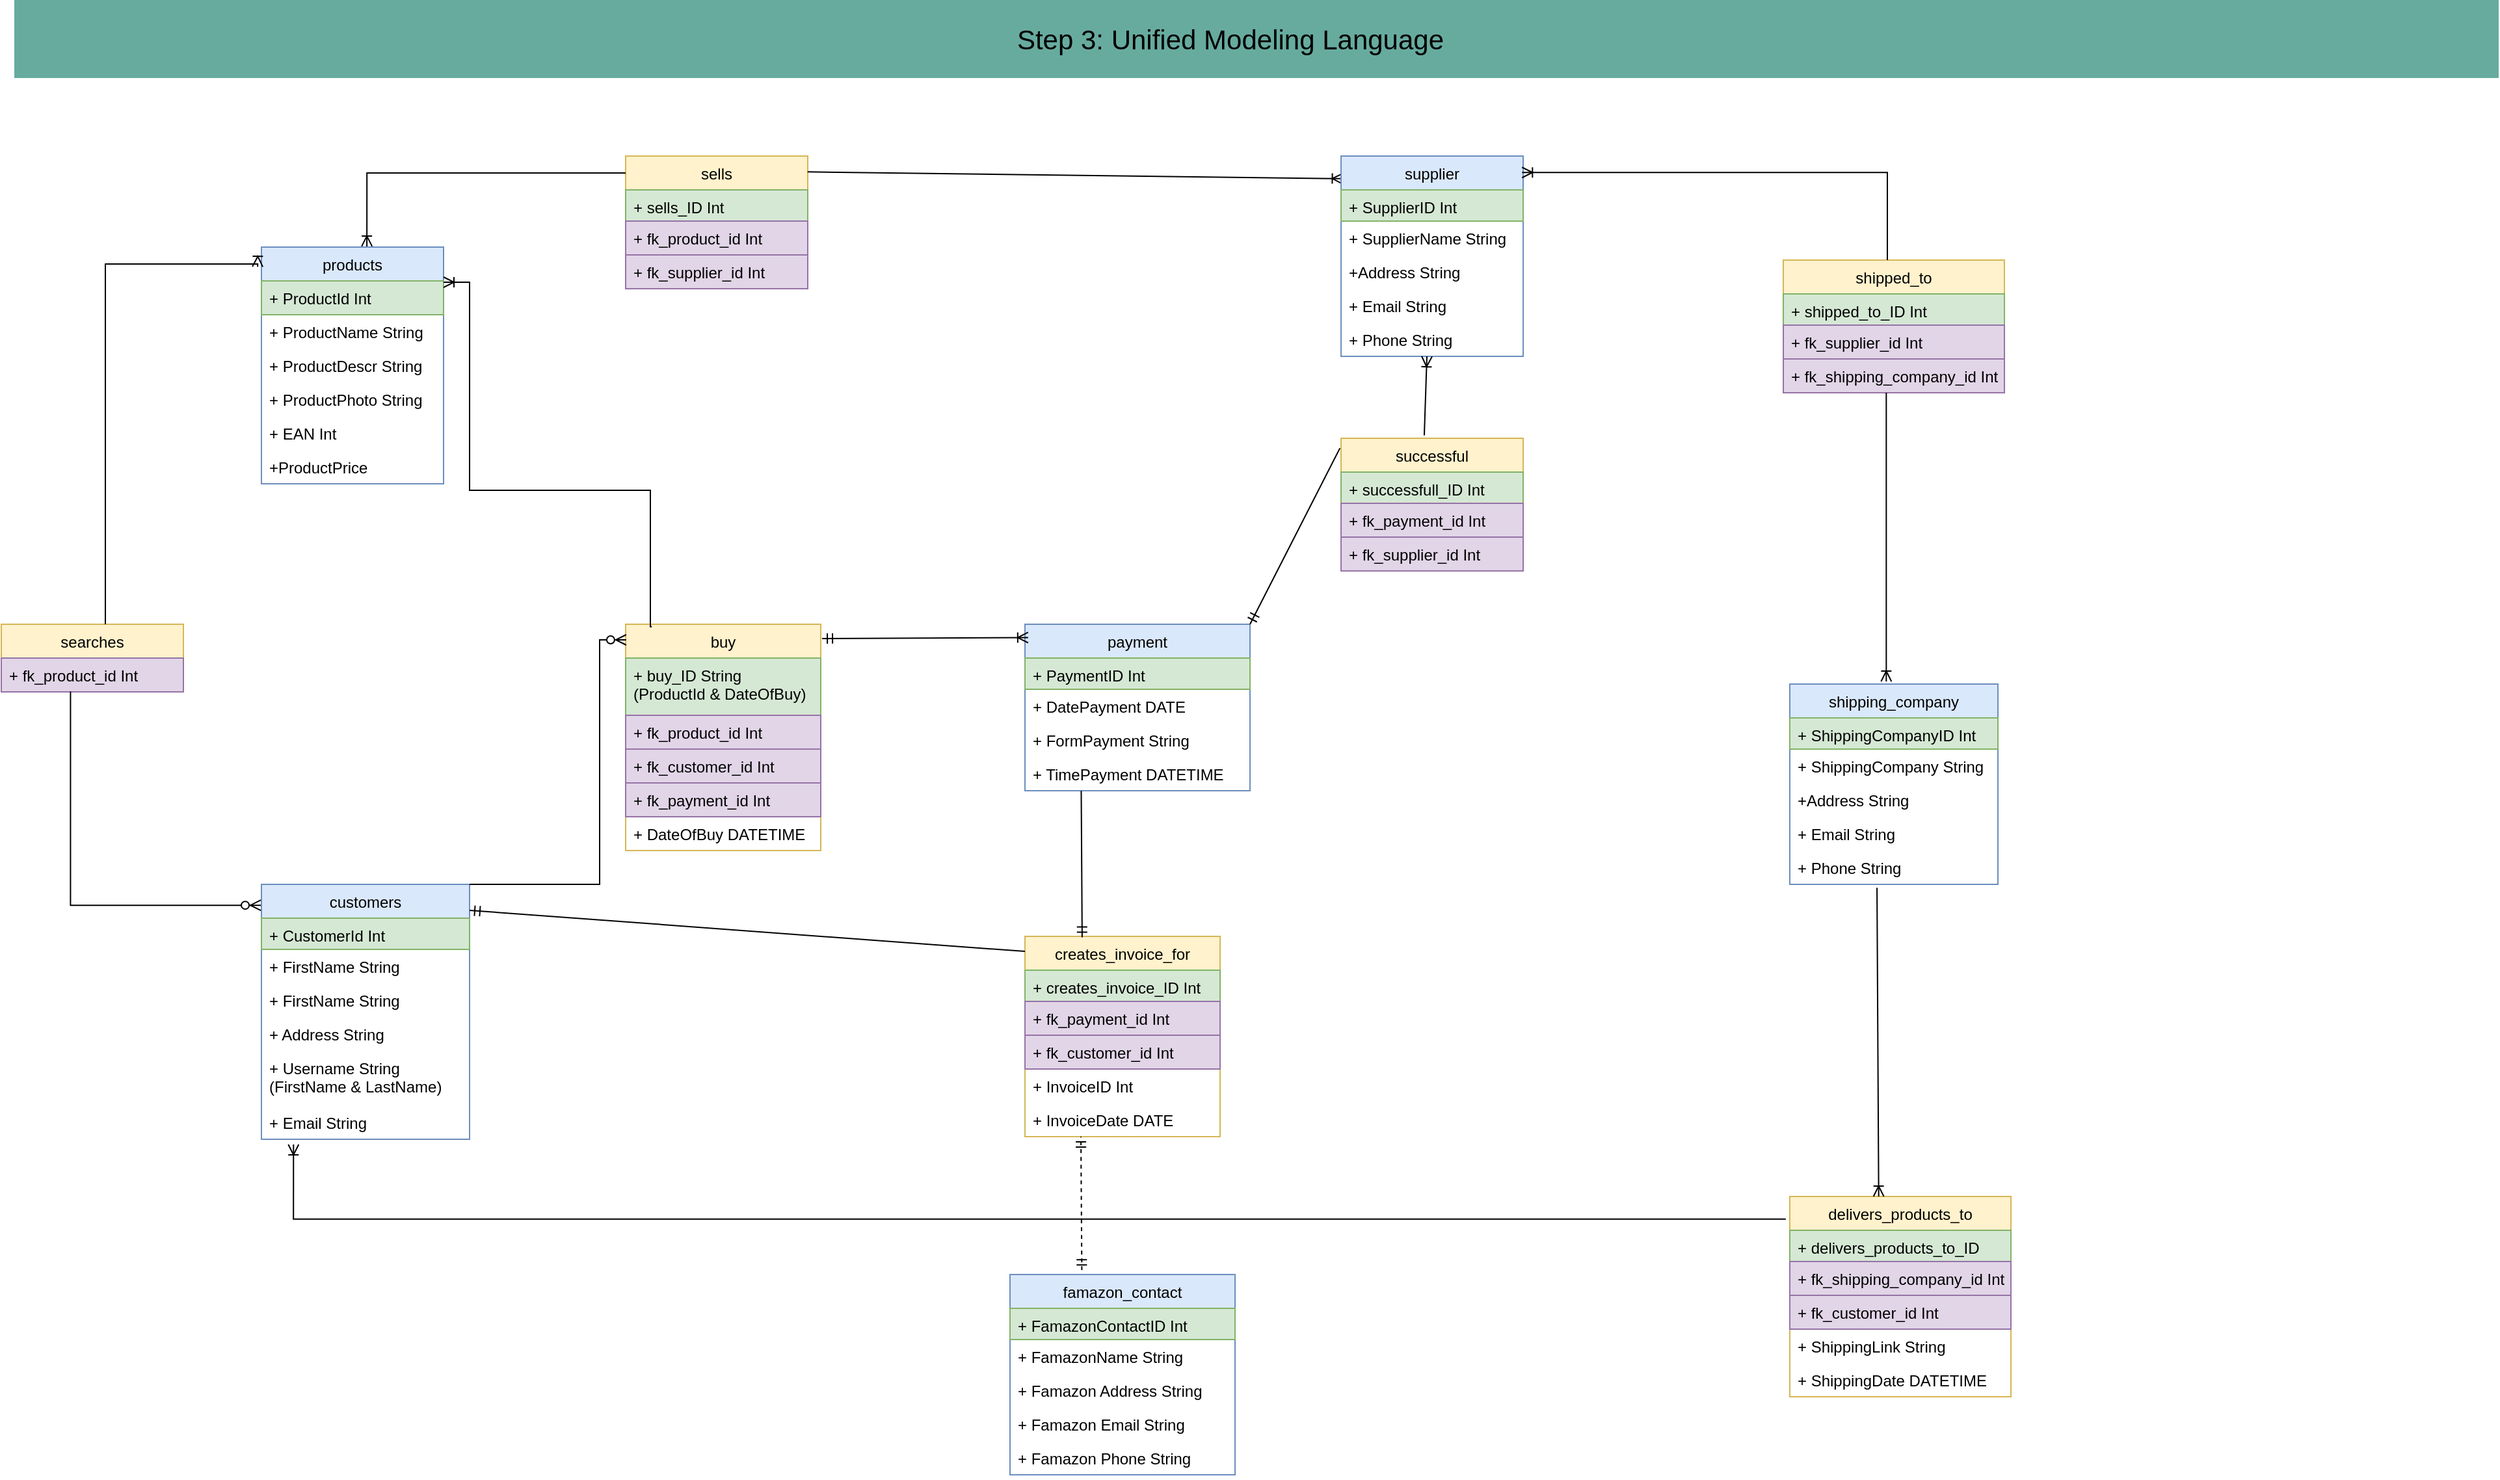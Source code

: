 <mxfile version="14.6.1" type="github">
  <diagram id="51T1Dkvb2ODKfpFt_ZPD" name="Page-1">
    <mxGraphModel dx="2076" dy="1096" grid="1" gridSize="10" guides="1" tooltips="1" connect="1" arrows="1" fold="1" page="1" pageScale="1" pageWidth="827" pageHeight="1169" math="0" shadow="0">
      <root>
        <mxCell id="0" />
        <mxCell id="1" parent="0" />
        <mxCell id="ysUKuYNqQgm_iFsBiP2R-1" value="" style="rounded=0;whiteSpace=wrap;html=1;labelBackgroundColor=#009999;labelBorderColor=#000000;strokeColor=none;fillColor=#67AB9F;fontColor=#000000;" vertex="1" parent="1">
          <mxGeometry x="50" y="40" width="1910" height="60" as="geometry" />
        </mxCell>
        <mxCell id="ysUKuYNqQgm_iFsBiP2R-2" value="&lt;font style=&quot;font-size: 21px&quot;&gt;Step 3: Unified Modeling Language&lt;/font&gt;" style="text;html=1;strokeColor=none;fillColor=none;align=center;verticalAlign=middle;whiteSpace=wrap;rounded=0;labelBackgroundColor=none;fontColor=#000000;" vertex="1" parent="1">
          <mxGeometry x="70" y="60" width="1830" height="20" as="geometry" />
        </mxCell>
        <mxCell id="ysUKuYNqQgm_iFsBiP2R-3" value="products" style="swimlane;fontStyle=0;childLayout=stackLayout;horizontal=1;startSize=26;fillColor=#dae8fc;horizontalStack=0;resizeParent=1;resizeParentMax=0;resizeLast=0;collapsible=1;marginBottom=0;strokeColor=#6c8ebf;" vertex="1" parent="1">
          <mxGeometry x="240" y="230" width="140" height="182" as="geometry" />
        </mxCell>
        <mxCell id="ysUKuYNqQgm_iFsBiP2R-4" value="+ ProductId Int" style="text;align=left;verticalAlign=top;spacingLeft=4;spacingRight=4;overflow=hidden;rotatable=0;points=[[0,0.5],[1,0.5]];portConstraint=eastwest;fillColor=#d5e8d4;strokeColor=#82b366;" vertex="1" parent="ysUKuYNqQgm_iFsBiP2R-3">
          <mxGeometry y="26" width="140" height="26" as="geometry" />
        </mxCell>
        <mxCell id="ysUKuYNqQgm_iFsBiP2R-5" value="+ ProductName String" style="text;align=left;verticalAlign=top;spacingLeft=4;spacingRight=4;overflow=hidden;rotatable=0;points=[[0,0.5],[1,0.5]];portConstraint=eastwest;" vertex="1" parent="ysUKuYNqQgm_iFsBiP2R-3">
          <mxGeometry y="52" width="140" height="26" as="geometry" />
        </mxCell>
        <mxCell id="ysUKuYNqQgm_iFsBiP2R-6" value="+ ProductDescr String" style="text;align=left;verticalAlign=top;spacingLeft=4;spacingRight=4;overflow=hidden;rotatable=0;points=[[0,0.5],[1,0.5]];portConstraint=eastwest;" vertex="1" parent="ysUKuYNqQgm_iFsBiP2R-3">
          <mxGeometry y="78" width="140" height="26" as="geometry" />
        </mxCell>
        <mxCell id="ysUKuYNqQgm_iFsBiP2R-24" value="+ ProductPhoto String" style="text;align=left;verticalAlign=top;spacingLeft=4;spacingRight=4;overflow=hidden;rotatable=0;points=[[0,0.5],[1,0.5]];portConstraint=eastwest;" vertex="1" parent="ysUKuYNqQgm_iFsBiP2R-3">
          <mxGeometry y="104" width="140" height="26" as="geometry" />
        </mxCell>
        <mxCell id="ysUKuYNqQgm_iFsBiP2R-25" value="+ EAN Int" style="text;align=left;verticalAlign=top;spacingLeft=4;spacingRight=4;overflow=hidden;rotatable=0;points=[[0,0.5],[1,0.5]];portConstraint=eastwest;" vertex="1" parent="ysUKuYNqQgm_iFsBiP2R-3">
          <mxGeometry y="130" width="140" height="26" as="geometry" />
        </mxCell>
        <mxCell id="ysUKuYNqQgm_iFsBiP2R-116" value="+ProductPrice" style="text;align=left;verticalAlign=top;spacingLeft=4;spacingRight=4;overflow=hidden;rotatable=0;points=[[0,0.5],[1,0.5]];portConstraint=eastwest;" vertex="1" parent="ysUKuYNqQgm_iFsBiP2R-3">
          <mxGeometry y="156" width="140" height="26" as="geometry" />
        </mxCell>
        <mxCell id="ysUKuYNqQgm_iFsBiP2R-7" value="searches" style="swimlane;fontStyle=0;childLayout=stackLayout;horizontal=1;startSize=26;fillColor=#fff2cc;horizontalStack=0;resizeParent=1;resizeParentMax=0;resizeLast=0;collapsible=1;marginBottom=0;strokeColor=#d6b656;" vertex="1" parent="1">
          <mxGeometry x="40" y="520" width="140" height="52" as="geometry" />
        </mxCell>
        <mxCell id="ysUKuYNqQgm_iFsBiP2R-8" value="+ fk_product_id Int" style="text;align=left;verticalAlign=top;spacingLeft=4;spacingRight=4;overflow=hidden;rotatable=0;points=[[0,0.5],[1,0.5]];portConstraint=eastwest;fillColor=#e1d5e7;strokeColor=#9673a6;" vertex="1" parent="ysUKuYNqQgm_iFsBiP2R-7">
          <mxGeometry y="26" width="140" height="26" as="geometry" />
        </mxCell>
        <mxCell id="ysUKuYNqQgm_iFsBiP2R-18" value="buy" style="swimlane;fontStyle=0;childLayout=stackLayout;horizontal=1;startSize=26;fillColor=#fff2cc;horizontalStack=0;resizeParent=1;resizeParentMax=0;resizeLast=0;collapsible=1;marginBottom=0;strokeColor=#d6b656;" vertex="1" parent="1">
          <mxGeometry x="520" y="520" width="150" height="174" as="geometry" />
        </mxCell>
        <mxCell id="ysUKuYNqQgm_iFsBiP2R-19" value="+ buy_ID String&#xa;(ProductId &amp; DateOfBuy)" style="text;align=left;verticalAlign=top;spacingLeft=4;spacingRight=4;overflow=hidden;rotatable=0;points=[[0,0.5],[1,0.5]];portConstraint=eastwest;fillColor=#d5e8d4;strokeColor=#82b366;" vertex="1" parent="ysUKuYNqQgm_iFsBiP2R-18">
          <mxGeometry y="26" width="150" height="44" as="geometry" />
        </mxCell>
        <mxCell id="ysUKuYNqQgm_iFsBiP2R-20" value="+ fk_product_id Int" style="text;align=left;verticalAlign=top;spacingLeft=4;spacingRight=4;overflow=hidden;rotatable=0;points=[[0,0.5],[1,0.5]];portConstraint=eastwest;fillColor=#e1d5e7;strokeColor=#9673a6;" vertex="1" parent="ysUKuYNqQgm_iFsBiP2R-18">
          <mxGeometry y="70" width="150" height="26" as="geometry" />
        </mxCell>
        <mxCell id="ysUKuYNqQgm_iFsBiP2R-21" value="+ fk_customer_id Int" style="text;align=left;verticalAlign=top;spacingLeft=4;spacingRight=4;overflow=hidden;rotatable=0;points=[[0,0.5],[1,0.5]];portConstraint=eastwest;fillColor=#e1d5e7;strokeColor=#9673a6;" vertex="1" parent="ysUKuYNqQgm_iFsBiP2R-18">
          <mxGeometry y="96" width="150" height="26" as="geometry" />
        </mxCell>
        <mxCell id="ysUKuYNqQgm_iFsBiP2R-23" value="+ fk_payment_id Int" style="text;align=left;verticalAlign=top;spacingLeft=4;spacingRight=4;overflow=hidden;rotatable=0;points=[[0,0.5],[1,0.5]];portConstraint=eastwest;fillColor=#e1d5e7;strokeColor=#9673a6;" vertex="1" parent="ysUKuYNqQgm_iFsBiP2R-18">
          <mxGeometry y="122" width="150" height="26" as="geometry" />
        </mxCell>
        <mxCell id="ysUKuYNqQgm_iFsBiP2R-32" value="+ DateOfBuy DATETIME" style="text;align=left;verticalAlign=top;spacingLeft=4;spacingRight=4;overflow=hidden;rotatable=0;points=[[0,0.5],[1,0.5]];portConstraint=eastwest;" vertex="1" parent="ysUKuYNqQgm_iFsBiP2R-18">
          <mxGeometry y="148" width="150" height="26" as="geometry" />
        </mxCell>
        <mxCell id="ysUKuYNqQgm_iFsBiP2R-26" value="customers" style="swimlane;fontStyle=0;childLayout=stackLayout;horizontal=1;startSize=26;fillColor=#dae8fc;horizontalStack=0;resizeParent=1;resizeParentMax=0;resizeLast=0;collapsible=1;marginBottom=0;strokeColor=#6c8ebf;" vertex="1" parent="1">
          <mxGeometry x="240" y="720" width="160" height="196" as="geometry" />
        </mxCell>
        <mxCell id="ysUKuYNqQgm_iFsBiP2R-27" value="+ CustomerId Int" style="text;align=left;verticalAlign=top;spacingLeft=4;spacingRight=4;overflow=hidden;rotatable=0;points=[[0,0.5],[1,0.5]];portConstraint=eastwest;fillColor=#d5e8d4;strokeColor=#82b366;" vertex="1" parent="ysUKuYNqQgm_iFsBiP2R-26">
          <mxGeometry y="26" width="160" height="24" as="geometry" />
        </mxCell>
        <mxCell id="ysUKuYNqQgm_iFsBiP2R-28" value="+ FirstName String" style="text;align=left;verticalAlign=top;spacingLeft=4;spacingRight=4;overflow=hidden;rotatable=0;points=[[0,0.5],[1,0.5]];portConstraint=eastwest;" vertex="1" parent="ysUKuYNqQgm_iFsBiP2R-26">
          <mxGeometry y="50" width="160" height="26" as="geometry" />
        </mxCell>
        <mxCell id="ysUKuYNqQgm_iFsBiP2R-29" value="+ FirstName String" style="text;align=left;verticalAlign=top;spacingLeft=4;spacingRight=4;overflow=hidden;rotatable=0;points=[[0,0.5],[1,0.5]];portConstraint=eastwest;" vertex="1" parent="ysUKuYNqQgm_iFsBiP2R-26">
          <mxGeometry y="76" width="160" height="26" as="geometry" />
        </mxCell>
        <mxCell id="ysUKuYNqQgm_iFsBiP2R-30" value="+ Address String" style="text;align=left;verticalAlign=top;spacingLeft=4;spacingRight=4;overflow=hidden;rotatable=0;points=[[0,0.5],[1,0.5]];portConstraint=eastwest;" vertex="1" parent="ysUKuYNqQgm_iFsBiP2R-26">
          <mxGeometry y="102" width="160" height="26" as="geometry" />
        </mxCell>
        <mxCell id="ysUKuYNqQgm_iFsBiP2R-31" value="+ Username String&#xa;(FirstName &amp; LastName)" style="text;align=left;verticalAlign=top;spacingLeft=4;spacingRight=4;overflow=hidden;rotatable=0;points=[[0,0.5],[1,0.5]];portConstraint=eastwest;" vertex="1" parent="ysUKuYNqQgm_iFsBiP2R-26">
          <mxGeometry y="128" width="160" height="42" as="geometry" />
        </mxCell>
        <mxCell id="ysUKuYNqQgm_iFsBiP2R-68" value="+ Email String" style="text;align=left;verticalAlign=top;spacingLeft=4;spacingRight=4;overflow=hidden;rotatable=0;points=[[0,0.5],[1,0.5]];portConstraint=eastwest;" vertex="1" parent="ysUKuYNqQgm_iFsBiP2R-26">
          <mxGeometry y="170" width="160" height="26" as="geometry" />
        </mxCell>
        <mxCell id="ysUKuYNqQgm_iFsBiP2R-33" value="" style="fontSize=12;html=1;endArrow=ERzeroToMany;endFill=1;exitX=0.38;exitY=0.992;exitDx=0;exitDy=0;rounded=0;exitPerimeter=0;entryX=-0.003;entryY=0.082;entryDx=0;entryDy=0;entryPerimeter=0;edgeStyle=orthogonalEdgeStyle;" edge="1" parent="1" source="ysUKuYNqQgm_iFsBiP2R-8" target="ysUKuYNqQgm_iFsBiP2R-26">
          <mxGeometry width="100" height="100" relative="1" as="geometry">
            <mxPoint x="236" y="595" as="sourcePoint" />
            <mxPoint x="230" y="750" as="targetPoint" />
          </mxGeometry>
        </mxCell>
        <mxCell id="ysUKuYNqQgm_iFsBiP2R-35" value="" style="fontSize=12;html=1;endArrow=ERzeroToMany;endFill=1;startArrow=none;entryX=0.003;entryY=0.069;entryDx=0;entryDy=0;entryPerimeter=0;edgeStyle=orthogonalEdgeStyle;rounded=0;startFill=0;" edge="1" parent="1" target="ysUKuYNqQgm_iFsBiP2R-18">
          <mxGeometry width="100" height="100" relative="1" as="geometry">
            <mxPoint x="400" y="720" as="sourcePoint" />
            <mxPoint x="500" y="610" as="targetPoint" />
            <Array as="points">
              <mxPoint x="400" y="720" />
              <mxPoint x="500" y="720" />
              <mxPoint x="500" y="532" />
            </Array>
          </mxGeometry>
        </mxCell>
        <mxCell id="ysUKuYNqQgm_iFsBiP2R-36" value="" style="edgeStyle=orthogonalEdgeStyle;fontSize=12;html=1;endArrow=none;startArrow=ERoneToMany;rounded=0;startFill=0;endFill=0;entryX=0.134;entryY=0.011;entryDx=0;entryDy=0;entryPerimeter=0;" edge="1" parent="1" target="ysUKuYNqQgm_iFsBiP2R-18">
          <mxGeometry width="100" height="100" relative="1" as="geometry">
            <mxPoint x="380" y="257" as="sourcePoint" />
            <mxPoint x="538" y="510" as="targetPoint" />
            <Array as="points">
              <mxPoint x="400" y="257" />
              <mxPoint x="400" y="417" />
              <mxPoint x="539" y="417" />
            </Array>
          </mxGeometry>
        </mxCell>
        <mxCell id="ysUKuYNqQgm_iFsBiP2R-37" value="sells" style="swimlane;fontStyle=0;childLayout=stackLayout;horizontal=1;startSize=26;fillColor=#fff2cc;horizontalStack=0;resizeParent=1;resizeParentMax=0;resizeLast=0;collapsible=1;marginBottom=0;strokeColor=#d6b656;" vertex="1" parent="1">
          <mxGeometry x="520" y="160" width="140" height="102" as="geometry" />
        </mxCell>
        <mxCell id="ysUKuYNqQgm_iFsBiP2R-38" value="+ sells_ID Int" style="text;align=left;verticalAlign=top;spacingLeft=4;spacingRight=4;overflow=hidden;rotatable=0;points=[[0,0.5],[1,0.5]];portConstraint=eastwest;fillColor=#d5e8d4;strokeColor=#82b366;" vertex="1" parent="ysUKuYNqQgm_iFsBiP2R-37">
          <mxGeometry y="26" width="140" height="24" as="geometry" />
        </mxCell>
        <mxCell id="ysUKuYNqQgm_iFsBiP2R-39" value="+ fk_product_id Int" style="text;align=left;verticalAlign=top;spacingLeft=4;spacingRight=4;overflow=hidden;rotatable=0;points=[[0,0.5],[1,0.5]];portConstraint=eastwest;fillColor=#e1d5e7;strokeColor=#9673a6;" vertex="1" parent="ysUKuYNqQgm_iFsBiP2R-37">
          <mxGeometry y="50" width="140" height="26" as="geometry" />
        </mxCell>
        <mxCell id="ysUKuYNqQgm_iFsBiP2R-40" value="+ fk_supplier_id Int" style="text;align=left;verticalAlign=top;spacingLeft=4;spacingRight=4;overflow=hidden;rotatable=0;points=[[0,0.5],[1,0.5]];portConstraint=eastwest;fillColor=#e1d5e7;strokeColor=#9673a6;" vertex="1" parent="ysUKuYNqQgm_iFsBiP2R-37">
          <mxGeometry y="76" width="140" height="26" as="geometry" />
        </mxCell>
        <mxCell id="ysUKuYNqQgm_iFsBiP2R-44" value="" style="edgeStyle=orthogonalEdgeStyle;fontSize=12;html=1;endArrow=none;rounded=0;exitX=0.579;exitY=-0.003;exitDx=0;exitDy=0;exitPerimeter=0;startArrow=ERoneToMany;startFill=0;endFill=0;" edge="1" parent="1" source="ysUKuYNqQgm_iFsBiP2R-3">
          <mxGeometry width="100" height="100" relative="1" as="geometry">
            <mxPoint x="321" y="223" as="sourcePoint" />
            <mxPoint x="520" y="173" as="targetPoint" />
            <Array as="points">
              <mxPoint x="321" y="173" />
            </Array>
          </mxGeometry>
        </mxCell>
        <mxCell id="ysUKuYNqQgm_iFsBiP2R-46" value="" style="fontSize=12;html=1;endArrow=ERoneToMany;rounded=0;exitX=0.999;exitY=0.119;exitDx=0;exitDy=0;exitPerimeter=0;entryX=0.009;entryY=0.113;entryDx=0;entryDy=0;entryPerimeter=0;" edge="1" parent="1" source="ysUKuYNqQgm_iFsBiP2R-37" target="ysUKuYNqQgm_iFsBiP2R-47">
          <mxGeometry width="100" height="100" relative="1" as="geometry">
            <mxPoint x="850" y="246.532" as="sourcePoint" />
            <mxPoint x="830" y="172" as="targetPoint" />
          </mxGeometry>
        </mxCell>
        <mxCell id="ysUKuYNqQgm_iFsBiP2R-47" value="supplier" style="swimlane;fontStyle=0;childLayout=stackLayout;horizontal=1;startSize=26;fillColor=#dae8fc;horizontalStack=0;resizeParent=1;resizeParentMax=0;resizeLast=0;collapsible=1;marginBottom=0;strokeColor=#6c8ebf;" vertex="1" parent="1">
          <mxGeometry x="1070" y="160" width="140" height="154" as="geometry" />
        </mxCell>
        <mxCell id="ysUKuYNqQgm_iFsBiP2R-48" value="+ SupplierID Int" style="text;align=left;verticalAlign=top;spacingLeft=4;spacingRight=4;overflow=hidden;rotatable=0;points=[[0,0.5],[1,0.5]];portConstraint=eastwest;fillColor=#d5e8d4;strokeColor=#82b366;" vertex="1" parent="ysUKuYNqQgm_iFsBiP2R-47">
          <mxGeometry y="26" width="140" height="24" as="geometry" />
        </mxCell>
        <mxCell id="ysUKuYNqQgm_iFsBiP2R-49" value="+ SupplierName String" style="text;align=left;verticalAlign=top;spacingLeft=4;spacingRight=4;overflow=hidden;rotatable=0;points=[[0,0.5],[1,0.5]];portConstraint=eastwest;" vertex="1" parent="ysUKuYNqQgm_iFsBiP2R-47">
          <mxGeometry y="50" width="140" height="26" as="geometry" />
        </mxCell>
        <mxCell id="ysUKuYNqQgm_iFsBiP2R-50" value="+Address String" style="text;align=left;verticalAlign=top;spacingLeft=4;spacingRight=4;overflow=hidden;rotatable=0;points=[[0,0.5],[1,0.5]];portConstraint=eastwest;" vertex="1" parent="ysUKuYNqQgm_iFsBiP2R-47">
          <mxGeometry y="76" width="140" height="26" as="geometry" />
        </mxCell>
        <mxCell id="ysUKuYNqQgm_iFsBiP2R-51" value="+ Email String" style="text;align=left;verticalAlign=top;spacingLeft=4;spacingRight=4;overflow=hidden;rotatable=0;points=[[0,0.5],[1,0.5]];portConstraint=eastwest;" vertex="1" parent="ysUKuYNqQgm_iFsBiP2R-47">
          <mxGeometry y="102" width="140" height="26" as="geometry" />
        </mxCell>
        <mxCell id="ysUKuYNqQgm_iFsBiP2R-92" value="+ Phone String" style="text;align=left;verticalAlign=top;spacingLeft=4;spacingRight=4;overflow=hidden;rotatable=0;points=[[0,0.5],[1,0.5]];portConstraint=eastwest;" vertex="1" parent="ysUKuYNqQgm_iFsBiP2R-47">
          <mxGeometry y="128" width="140" height="26" as="geometry" />
        </mxCell>
        <mxCell id="ysUKuYNqQgm_iFsBiP2R-53" value="successful" style="swimlane;fontStyle=0;childLayout=stackLayout;horizontal=1;startSize=26;fillColor=#fff2cc;horizontalStack=0;resizeParent=1;resizeParentMax=0;resizeLast=0;collapsible=1;marginBottom=0;strokeColor=#d6b656;" vertex="1" parent="1">
          <mxGeometry x="1070" y="377" width="140" height="102" as="geometry" />
        </mxCell>
        <mxCell id="ysUKuYNqQgm_iFsBiP2R-54" value="+ successfull_ID Int" style="text;align=left;verticalAlign=top;spacingLeft=4;spacingRight=4;overflow=hidden;rotatable=0;points=[[0,0.5],[1,0.5]];portConstraint=eastwest;fillColor=#d5e8d4;strokeColor=#82b366;" vertex="1" parent="ysUKuYNqQgm_iFsBiP2R-53">
          <mxGeometry y="26" width="140" height="24" as="geometry" />
        </mxCell>
        <mxCell id="ysUKuYNqQgm_iFsBiP2R-55" value="+ fk_payment_id Int" style="text;align=left;verticalAlign=top;spacingLeft=4;spacingRight=4;overflow=hidden;rotatable=0;points=[[0,0.5],[1,0.5]];portConstraint=eastwest;fillColor=#e1d5e7;strokeColor=#9673a6;" vertex="1" parent="ysUKuYNqQgm_iFsBiP2R-53">
          <mxGeometry y="50" width="140" height="26" as="geometry" />
        </mxCell>
        <mxCell id="ysUKuYNqQgm_iFsBiP2R-56" value="+ fk_supplier_id Int" style="text;align=left;verticalAlign=top;spacingLeft=4;spacingRight=4;overflow=hidden;rotatable=0;points=[[0,0.5],[1,0.5]];portConstraint=eastwest;fillColor=#e1d5e7;strokeColor=#9673a6;" vertex="1" parent="ysUKuYNqQgm_iFsBiP2R-53">
          <mxGeometry y="76" width="140" height="26" as="geometry" />
        </mxCell>
        <mxCell id="ysUKuYNqQgm_iFsBiP2R-57" value="payment" style="swimlane;fontStyle=0;childLayout=stackLayout;horizontal=1;startSize=26;fillColor=#dae8fc;horizontalStack=0;resizeParent=1;resizeParentMax=0;resizeLast=0;collapsible=1;marginBottom=0;strokeColor=#6c8ebf;" vertex="1" parent="1">
          <mxGeometry x="827" y="520" width="173" height="128" as="geometry" />
        </mxCell>
        <mxCell id="ysUKuYNqQgm_iFsBiP2R-58" value="+ PaymentID Int" style="text;align=left;verticalAlign=top;spacingLeft=4;spacingRight=4;overflow=hidden;rotatable=0;points=[[0,0.5],[1,0.5]];portConstraint=eastwest;fillColor=#d5e8d4;strokeColor=#82b366;" vertex="1" parent="ysUKuYNqQgm_iFsBiP2R-57">
          <mxGeometry y="26" width="173" height="24" as="geometry" />
        </mxCell>
        <mxCell id="ysUKuYNqQgm_iFsBiP2R-59" value="+ DatePayment DATE" style="text;align=left;verticalAlign=top;spacingLeft=4;spacingRight=4;overflow=hidden;rotatable=0;points=[[0,0.5],[1,0.5]];portConstraint=eastwest;" vertex="1" parent="ysUKuYNqQgm_iFsBiP2R-57">
          <mxGeometry y="50" width="173" height="26" as="geometry" />
        </mxCell>
        <mxCell id="ysUKuYNqQgm_iFsBiP2R-60" value="+ FormPayment String" style="text;align=left;verticalAlign=top;spacingLeft=4;spacingRight=4;overflow=hidden;rotatable=0;points=[[0,0.5],[1,0.5]];portConstraint=eastwest;" vertex="1" parent="ysUKuYNqQgm_iFsBiP2R-57">
          <mxGeometry y="76" width="173" height="26" as="geometry" />
        </mxCell>
        <mxCell id="ysUKuYNqQgm_iFsBiP2R-61" value="+ TimePayment DATETIME" style="text;align=left;verticalAlign=top;spacingLeft=4;spacingRight=4;overflow=hidden;rotatable=0;points=[[0,0.5],[1,0.5]];portConstraint=eastwest;" vertex="1" parent="ysUKuYNqQgm_iFsBiP2R-57">
          <mxGeometry y="102" width="173" height="26" as="geometry" />
        </mxCell>
        <mxCell id="ysUKuYNqQgm_iFsBiP2R-62" value="" style="fontSize=12;html=1;endArrow=ERoneToMany;startArrow=ERmandOne;exitX=1.007;exitY=0.063;exitDx=0;exitDy=0;exitPerimeter=0;entryX=0.014;entryY=0.08;entryDx=0;entryDy=0;entryPerimeter=0;rounded=0;startFill=0;endFill=0;" edge="1" parent="1" source="ysUKuYNqQgm_iFsBiP2R-18" target="ysUKuYNqQgm_iFsBiP2R-57">
          <mxGeometry width="100" height="100" relative="1" as="geometry">
            <mxPoint x="950" y="550" as="sourcePoint" />
            <mxPoint x="1050" y="450" as="targetPoint" />
          </mxGeometry>
        </mxCell>
        <mxCell id="ysUKuYNqQgm_iFsBiP2R-63" value="" style="fontSize=12;html=1;endArrow=none;endFill=0;strokeColor=#000000;startArrow=ERmandOne;startFill=0;exitX=1;exitY=0;exitDx=0;exitDy=0;entryX=-0.006;entryY=0.074;entryDx=0;entryDy=0;entryPerimeter=0;" edge="1" parent="1" source="ysUKuYNqQgm_iFsBiP2R-57" target="ysUKuYNqQgm_iFsBiP2R-53">
          <mxGeometry width="100" height="100" relative="1" as="geometry">
            <mxPoint x="950" y="550" as="sourcePoint" />
            <mxPoint x="1080" y="360" as="targetPoint" />
          </mxGeometry>
        </mxCell>
        <mxCell id="ysUKuYNqQgm_iFsBiP2R-66" value="" style="fontSize=12;html=1;endArrow=ERoneToMany;endFill=0;strokeColor=#000000;startArrow=none;startFill=0;exitX=0.457;exitY=-0.022;exitDx=0;exitDy=0;exitPerimeter=0;" edge="1" parent="1" source="ysUKuYNqQgm_iFsBiP2R-53">
          <mxGeometry width="100" height="100" relative="1" as="geometry">
            <mxPoint x="977" y="557" as="sourcePoint" />
            <mxPoint x="1136" y="314" as="targetPoint" />
          </mxGeometry>
        </mxCell>
        <mxCell id="ysUKuYNqQgm_iFsBiP2R-67" value="" style="edgeStyle=orthogonalEdgeStyle;fontSize=12;html=1;endArrow=ERoneToMany;strokeColor=#000000;rounded=0;endFill=0;entryX=-0.021;entryY=0.083;entryDx=0;entryDy=0;entryPerimeter=0;" edge="1" parent="1" target="ysUKuYNqQgm_iFsBiP2R-3">
          <mxGeometry width="100" height="100" relative="1" as="geometry">
            <mxPoint x="120" y="520" as="sourcePoint" />
            <mxPoint x="720" y="450" as="targetPoint" />
            <Array as="points">
              <mxPoint x="120" y="243" />
            </Array>
          </mxGeometry>
        </mxCell>
        <mxCell id="ysUKuYNqQgm_iFsBiP2R-69" value="creates_invoice_for" style="swimlane;fontStyle=0;childLayout=stackLayout;horizontal=1;startSize=26;fillColor=#fff2cc;horizontalStack=0;resizeParent=1;resizeParentMax=0;resizeLast=0;collapsible=1;marginBottom=0;strokeColor=#d6b656;" vertex="1" parent="1">
          <mxGeometry x="827" y="760" width="150" height="154" as="geometry" />
        </mxCell>
        <mxCell id="ysUKuYNqQgm_iFsBiP2R-70" value="+ creates_invoice_ID Int" style="text;align=left;verticalAlign=top;spacingLeft=4;spacingRight=4;overflow=hidden;rotatable=0;points=[[0,0.5],[1,0.5]];portConstraint=eastwest;fillColor=#d5e8d4;strokeColor=#82b366;" vertex="1" parent="ysUKuYNqQgm_iFsBiP2R-69">
          <mxGeometry y="26" width="150" height="24" as="geometry" />
        </mxCell>
        <mxCell id="ysUKuYNqQgm_iFsBiP2R-71" value="+ fk_payment_id Int" style="text;align=left;verticalAlign=top;spacingLeft=4;spacingRight=4;overflow=hidden;rotatable=0;points=[[0,0.5],[1,0.5]];portConstraint=eastwest;fillColor=#e1d5e7;strokeColor=#9673a6;" vertex="1" parent="ysUKuYNqQgm_iFsBiP2R-69">
          <mxGeometry y="50" width="150" height="26" as="geometry" />
        </mxCell>
        <mxCell id="ysUKuYNqQgm_iFsBiP2R-72" value="+ fk_customer_id Int" style="text;align=left;verticalAlign=top;spacingLeft=4;spacingRight=4;overflow=hidden;rotatable=0;points=[[0,0.5],[1,0.5]];portConstraint=eastwest;fillColor=#e1d5e7;strokeColor=#9673a6;" vertex="1" parent="ysUKuYNqQgm_iFsBiP2R-69">
          <mxGeometry y="76" width="150" height="26" as="geometry" />
        </mxCell>
        <mxCell id="ysUKuYNqQgm_iFsBiP2R-74" value="+ InvoiceID Int" style="text;align=left;verticalAlign=top;spacingLeft=4;spacingRight=4;overflow=hidden;rotatable=0;points=[[0,0.5],[1,0.5]];portConstraint=eastwest;" vertex="1" parent="ysUKuYNqQgm_iFsBiP2R-69">
          <mxGeometry y="102" width="150" height="26" as="geometry" />
        </mxCell>
        <mxCell id="ysUKuYNqQgm_iFsBiP2R-75" value="+ InvoiceDate DATE" style="text;align=left;verticalAlign=top;spacingLeft=4;spacingRight=4;overflow=hidden;rotatable=0;points=[[0,0.5],[1,0.5]];portConstraint=eastwest;" vertex="1" parent="ysUKuYNqQgm_iFsBiP2R-69">
          <mxGeometry y="128" width="150" height="26" as="geometry" />
        </mxCell>
        <mxCell id="ysUKuYNqQgm_iFsBiP2R-76" value="" style="fontSize=12;html=1;endArrow=none;startArrow=ERmandOne;strokeColor=#000000;entryX=0.25;entryY=1.006;entryDx=0;entryDy=0;entryPerimeter=0;exitX=0.293;exitY=0.005;exitDx=0;exitDy=0;exitPerimeter=0;endFill=0;" edge="1" parent="1" source="ysUKuYNqQgm_iFsBiP2R-69" target="ysUKuYNqQgm_iFsBiP2R-61">
          <mxGeometry width="100" height="100" relative="1" as="geometry">
            <mxPoint x="870" y="830" as="sourcePoint" />
            <mxPoint x="970" y="730" as="targetPoint" />
          </mxGeometry>
        </mxCell>
        <mxCell id="ysUKuYNqQgm_iFsBiP2R-77" value="" style="fontSize=12;html=1;endArrow=ERmandOne;startArrow=ERmandOne;strokeColor=#000000;entryX=0.25;entryY=1.006;entryDx=0;entryDy=0;entryPerimeter=0;exitX=0.293;exitY=0.005;exitDx=0;exitDy=0;exitPerimeter=0;endFill=0;dashed=1;" edge="1" parent="1">
          <mxGeometry width="100" height="100" relative="1" as="geometry">
            <mxPoint x="870.7" y="1016.61" as="sourcePoint" />
            <mxPoint x="870.0" y="913.996" as="targetPoint" />
          </mxGeometry>
        </mxCell>
        <mxCell id="ysUKuYNqQgm_iFsBiP2R-78" value="famazon_contact" style="swimlane;fontStyle=0;childLayout=stackLayout;horizontal=1;startSize=26;fillColor=#dae8fc;horizontalStack=0;resizeParent=1;resizeParentMax=0;resizeLast=0;collapsible=1;marginBottom=0;strokeColor=#6c8ebf;" vertex="1" parent="1">
          <mxGeometry x="815.5" y="1020" width="173" height="154" as="geometry" />
        </mxCell>
        <mxCell id="ysUKuYNqQgm_iFsBiP2R-79" value="+ FamazonContactID Int" style="text;align=left;verticalAlign=top;spacingLeft=4;spacingRight=4;overflow=hidden;rotatable=0;points=[[0,0.5],[1,0.5]];portConstraint=eastwest;fillColor=#d5e8d4;strokeColor=#82b366;" vertex="1" parent="ysUKuYNqQgm_iFsBiP2R-78">
          <mxGeometry y="26" width="173" height="24" as="geometry" />
        </mxCell>
        <mxCell id="ysUKuYNqQgm_iFsBiP2R-80" value="+ FamazonName String" style="text;align=left;verticalAlign=top;spacingLeft=4;spacingRight=4;overflow=hidden;rotatable=0;points=[[0,0.5],[1,0.5]];portConstraint=eastwest;" vertex="1" parent="ysUKuYNqQgm_iFsBiP2R-78">
          <mxGeometry y="50" width="173" height="26" as="geometry" />
        </mxCell>
        <mxCell id="ysUKuYNqQgm_iFsBiP2R-81" value="+ Famazon Address String" style="text;align=left;verticalAlign=top;spacingLeft=4;spacingRight=4;overflow=hidden;rotatable=0;points=[[0,0.5],[1,0.5]];portConstraint=eastwest;" vertex="1" parent="ysUKuYNqQgm_iFsBiP2R-78">
          <mxGeometry y="76" width="173" height="26" as="geometry" />
        </mxCell>
        <mxCell id="ysUKuYNqQgm_iFsBiP2R-83" value="+ Famazon Email String" style="text;align=left;verticalAlign=top;spacingLeft=4;spacingRight=4;overflow=hidden;rotatable=0;points=[[0,0.5],[1,0.5]];portConstraint=eastwest;" vertex="1" parent="ysUKuYNqQgm_iFsBiP2R-78">
          <mxGeometry y="102" width="173" height="26" as="geometry" />
        </mxCell>
        <mxCell id="ysUKuYNqQgm_iFsBiP2R-84" value="+ Famazon Phone String" style="text;align=left;verticalAlign=top;spacingLeft=4;spacingRight=4;overflow=hidden;rotatable=0;points=[[0,0.5],[1,0.5]];portConstraint=eastwest;" vertex="1" parent="ysUKuYNqQgm_iFsBiP2R-78">
          <mxGeometry y="128" width="173" height="26" as="geometry" />
        </mxCell>
        <mxCell id="ysUKuYNqQgm_iFsBiP2R-85" value="" style="fontSize=12;html=1;endArrow=none;startArrow=ERmandOne;strokeColor=#000000;entryX=0;entryY=0.075;entryDx=0;entryDy=0;entryPerimeter=0;endFill=0;" edge="1" parent="1" target="ysUKuYNqQgm_iFsBiP2R-69">
          <mxGeometry width="100" height="100" relative="1" as="geometry">
            <mxPoint x="400" y="740" as="sourcePoint" />
            <mxPoint x="880.0" y="923.996" as="targetPoint" />
          </mxGeometry>
        </mxCell>
        <mxCell id="ysUKuYNqQgm_iFsBiP2R-87" value="shipped_to" style="swimlane;fontStyle=0;childLayout=stackLayout;horizontal=1;startSize=26;fillColor=#fff2cc;horizontalStack=0;resizeParent=1;resizeParentMax=0;resizeLast=0;collapsible=1;marginBottom=0;strokeColor=#d6b656;" vertex="1" parent="1">
          <mxGeometry x="1410" y="240" width="170" height="102" as="geometry" />
        </mxCell>
        <mxCell id="ysUKuYNqQgm_iFsBiP2R-88" value="+ shipped_to_ID Int" style="text;align=left;verticalAlign=top;spacingLeft=4;spacingRight=4;overflow=hidden;rotatable=0;points=[[0,0.5],[1,0.5]];portConstraint=eastwest;fillColor=#d5e8d4;strokeColor=#82b366;" vertex="1" parent="ysUKuYNqQgm_iFsBiP2R-87">
          <mxGeometry y="26" width="170" height="24" as="geometry" />
        </mxCell>
        <mxCell id="ysUKuYNqQgm_iFsBiP2R-89" value="+ fk_supplier_id Int" style="text;align=left;verticalAlign=top;spacingLeft=4;spacingRight=4;overflow=hidden;rotatable=0;points=[[0,0.5],[1,0.5]];portConstraint=eastwest;fillColor=#e1d5e7;strokeColor=#9673a6;" vertex="1" parent="ysUKuYNqQgm_iFsBiP2R-87">
          <mxGeometry y="50" width="170" height="26" as="geometry" />
        </mxCell>
        <mxCell id="ysUKuYNqQgm_iFsBiP2R-90" value="+ fk_shipping_company_id Int" style="text;align=left;verticalAlign=top;spacingLeft=4;spacingRight=4;overflow=hidden;rotatable=0;points=[[0,0.5],[1,0.5]];portConstraint=eastwest;fillColor=#e1d5e7;strokeColor=#9673a6;" vertex="1" parent="ysUKuYNqQgm_iFsBiP2R-87">
          <mxGeometry y="76" width="170" height="26" as="geometry" />
        </mxCell>
        <mxCell id="ysUKuYNqQgm_iFsBiP2R-98" value="" style="fontSize=12;html=1;endArrow=ERoneToMany;rounded=0;startArrow=none;startFill=0;endFill=0;" edge="1" parent="1">
          <mxGeometry width="100" height="100" relative="1" as="geometry">
            <mxPoint x="1489.17" y="342" as="sourcePoint" />
            <mxPoint x="1489.17" y="564" as="targetPoint" />
          </mxGeometry>
        </mxCell>
        <mxCell id="ysUKuYNqQgm_iFsBiP2R-99" value="shipping_company" style="swimlane;fontStyle=0;childLayout=stackLayout;horizontal=1;startSize=26;fillColor=#dae8fc;horizontalStack=0;resizeParent=1;resizeParentMax=0;resizeLast=0;collapsible=1;marginBottom=0;strokeColor=#6c8ebf;" vertex="1" parent="1">
          <mxGeometry x="1415" y="566" width="160" height="154" as="geometry" />
        </mxCell>
        <mxCell id="ysUKuYNqQgm_iFsBiP2R-100" value="+ ShippingCompanyID Int" style="text;align=left;verticalAlign=top;spacingLeft=4;spacingRight=4;overflow=hidden;rotatable=0;points=[[0,0.5],[1,0.5]];portConstraint=eastwest;fillColor=#d5e8d4;strokeColor=#82b366;" vertex="1" parent="ysUKuYNqQgm_iFsBiP2R-99">
          <mxGeometry y="26" width="160" height="24" as="geometry" />
        </mxCell>
        <mxCell id="ysUKuYNqQgm_iFsBiP2R-101" value="+ ShippingCompany String" style="text;align=left;verticalAlign=top;spacingLeft=4;spacingRight=4;overflow=hidden;rotatable=0;points=[[0,0.5],[1,0.5]];portConstraint=eastwest;" vertex="1" parent="ysUKuYNqQgm_iFsBiP2R-99">
          <mxGeometry y="50" width="160" height="26" as="geometry" />
        </mxCell>
        <mxCell id="ysUKuYNqQgm_iFsBiP2R-102" value="+Address String" style="text;align=left;verticalAlign=top;spacingLeft=4;spacingRight=4;overflow=hidden;rotatable=0;points=[[0,0.5],[1,0.5]];portConstraint=eastwest;" vertex="1" parent="ysUKuYNqQgm_iFsBiP2R-99">
          <mxGeometry y="76" width="160" height="26" as="geometry" />
        </mxCell>
        <mxCell id="ysUKuYNqQgm_iFsBiP2R-103" value="+ Email String" style="text;align=left;verticalAlign=top;spacingLeft=4;spacingRight=4;overflow=hidden;rotatable=0;points=[[0,0.5],[1,0.5]];portConstraint=eastwest;" vertex="1" parent="ysUKuYNqQgm_iFsBiP2R-99">
          <mxGeometry y="102" width="160" height="26" as="geometry" />
        </mxCell>
        <mxCell id="ysUKuYNqQgm_iFsBiP2R-104" value="+ Phone String" style="text;align=left;verticalAlign=top;spacingLeft=4;spacingRight=4;overflow=hidden;rotatable=0;points=[[0,0.5],[1,0.5]];portConstraint=eastwest;" vertex="1" parent="ysUKuYNqQgm_iFsBiP2R-99">
          <mxGeometry y="128" width="160" height="26" as="geometry" />
        </mxCell>
        <mxCell id="ysUKuYNqQgm_iFsBiP2R-91" value="" style="fontSize=12;html=1;endArrow=none;rounded=0;exitX=0.994;exitY=0.082;exitDx=0;exitDy=0;exitPerimeter=0;startArrow=ERoneToMany;startFill=0;endFill=0;edgeStyle=orthogonalEdgeStyle;" edge="1" parent="1" source="ysUKuYNqQgm_iFsBiP2R-47" target="ysUKuYNqQgm_iFsBiP2R-87">
          <mxGeometry width="100" height="100" relative="1" as="geometry">
            <mxPoint x="1118.6" y="615.998" as="sourcePoint" />
            <mxPoint x="1390" y="619" as="targetPoint" />
            <Array as="points">
              <mxPoint x="1490" y="173" />
            </Array>
          </mxGeometry>
        </mxCell>
        <mxCell id="ysUKuYNqQgm_iFsBiP2R-106" value="delivers_products_to" style="swimlane;fontStyle=0;childLayout=stackLayout;horizontal=1;startSize=26;fillColor=#fff2cc;horizontalStack=0;resizeParent=1;resizeParentMax=0;resizeLast=0;collapsible=1;marginBottom=0;strokeColor=#d6b656;" vertex="1" parent="1">
          <mxGeometry x="1415" y="960" width="170" height="154" as="geometry" />
        </mxCell>
        <mxCell id="ysUKuYNqQgm_iFsBiP2R-107" value="+ delivers_products_to_ID" style="text;align=left;verticalAlign=top;spacingLeft=4;spacingRight=4;overflow=hidden;rotatable=0;points=[[0,0.5],[1,0.5]];portConstraint=eastwest;fillColor=#d5e8d4;strokeColor=#82b366;" vertex="1" parent="ysUKuYNqQgm_iFsBiP2R-106">
          <mxGeometry y="26" width="170" height="24" as="geometry" />
        </mxCell>
        <mxCell id="ysUKuYNqQgm_iFsBiP2R-108" value="+ fk_shipping_company_id Int" style="text;align=left;verticalAlign=top;spacingLeft=4;spacingRight=4;overflow=hidden;rotatable=0;points=[[0,0.5],[1,0.5]];portConstraint=eastwest;fillColor=#e1d5e7;strokeColor=#9673a6;" vertex="1" parent="ysUKuYNqQgm_iFsBiP2R-106">
          <mxGeometry y="50" width="170" height="26" as="geometry" />
        </mxCell>
        <mxCell id="ysUKuYNqQgm_iFsBiP2R-109" value="+ fk_customer_id Int" style="text;align=left;verticalAlign=top;spacingLeft=4;spacingRight=4;overflow=hidden;rotatable=0;points=[[0,0.5],[1,0.5]];portConstraint=eastwest;fillColor=#e1d5e7;strokeColor=#9673a6;" vertex="1" parent="ysUKuYNqQgm_iFsBiP2R-106">
          <mxGeometry y="76" width="170" height="26" as="geometry" />
        </mxCell>
        <mxCell id="ysUKuYNqQgm_iFsBiP2R-110" value="+ ShippingLink String" style="text;align=left;verticalAlign=top;spacingLeft=4;spacingRight=4;overflow=hidden;rotatable=0;points=[[0,0.5],[1,0.5]];portConstraint=eastwest;" vertex="1" parent="ysUKuYNqQgm_iFsBiP2R-106">
          <mxGeometry y="102" width="170" height="26" as="geometry" />
        </mxCell>
        <mxCell id="ysUKuYNqQgm_iFsBiP2R-112" value="+ ShippingDate DATETIME" style="text;align=left;verticalAlign=top;spacingLeft=4;spacingRight=4;overflow=hidden;rotatable=0;points=[[0,0.5],[1,0.5]];portConstraint=eastwest;" vertex="1" parent="ysUKuYNqQgm_iFsBiP2R-106">
          <mxGeometry y="128" width="170" height="26" as="geometry" />
        </mxCell>
        <mxCell id="ysUKuYNqQgm_iFsBiP2R-114" value="" style="edgeStyle=orthogonalEdgeStyle;fontSize=12;html=1;endArrow=none;strokeColor=#000000;rounded=0;endFill=0;startArrow=ERoneToMany;startFill=0;entryX=-0.018;entryY=0.113;entryDx=0;entryDy=0;entryPerimeter=0;exitX=0.154;exitY=1.154;exitDx=0;exitDy=0;exitPerimeter=0;" edge="1" parent="1" source="ysUKuYNqQgm_iFsBiP2R-68" target="ysUKuYNqQgm_iFsBiP2R-106">
          <mxGeometry width="100" height="100" relative="1" as="geometry">
            <mxPoint x="450" y="960" as="sourcePoint" />
            <mxPoint x="1320" y="760" as="targetPoint" />
            <Array as="points">
              <mxPoint x="265" y="977" />
            </Array>
          </mxGeometry>
        </mxCell>
        <mxCell id="ysUKuYNqQgm_iFsBiP2R-115" value="" style="fontSize=12;html=1;endArrow=none;endFill=0;strokeColor=#000000;startArrow=ERoneToMany;startFill=0;entryX=0.419;entryY=1.103;entryDx=0;entryDy=0;entryPerimeter=0;exitX=0.402;exitY=0;exitDx=0;exitDy=0;exitPerimeter=0;" edge="1" parent="1" source="ysUKuYNqQgm_iFsBiP2R-106" target="ysUKuYNqQgm_iFsBiP2R-104">
          <mxGeometry width="100" height="100" relative="1" as="geometry">
            <mxPoint x="1380" y="860" as="sourcePoint" />
            <mxPoint x="1480" y="760" as="targetPoint" />
          </mxGeometry>
        </mxCell>
      </root>
    </mxGraphModel>
  </diagram>
</mxfile>
